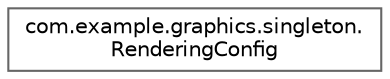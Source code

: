 digraph "Graphical Class Hierarchy"
{
 // LATEX_PDF_SIZE
  bgcolor="transparent";
  edge [fontname=Helvetica,fontsize=10,labelfontname=Helvetica,labelfontsize=10];
  node [fontname=Helvetica,fontsize=10,shape=box,height=0.2,width=0.4];
  rankdir="LR";
  Node0 [id="Node000000",label="com.example.graphics.singleton.\lRenderingConfig",height=0.2,width=0.4,color="grey40", fillcolor="white", style="filled",URL="$classcom_1_1example_1_1graphics_1_1singleton_1_1RenderingConfig.html",tooltip=" "];
}

